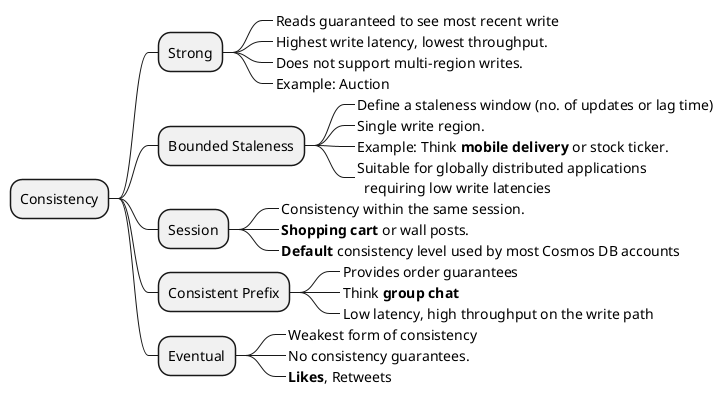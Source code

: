 
@startmindmap "Consistency"

+ Consistency
++ Strong
+++_ Reads guaranteed to see most recent write
+++_ Highest write latency, lowest throughput.
+++_ Does not support multi-region writes.
+++_ Example: Auction
++ Bounded Staleness
+++_ Define a staleness window (no. of updates or lag time)
+++_ Single write region.
+++_ Example: Think **mobile delivery** or stock ticker.
+++_ Suitable for globally distributed applications\n  requiring low write latencies
++ Session
+++_ Consistency within the same session.
+++_ **Shopping cart** or wall posts.
+++_ **Default** consistency level used by most Cosmos DB accounts
++ Consistent Prefix
+++_ Provides order guarantees
+++_ Think **group chat**
+++_ Low latency, high throughput on the write path
++ Eventual
+++_ Weakest form of consistency
+++_ No consistency guarantees.
+++_ **Likes**, Retweets 

@endmindmap